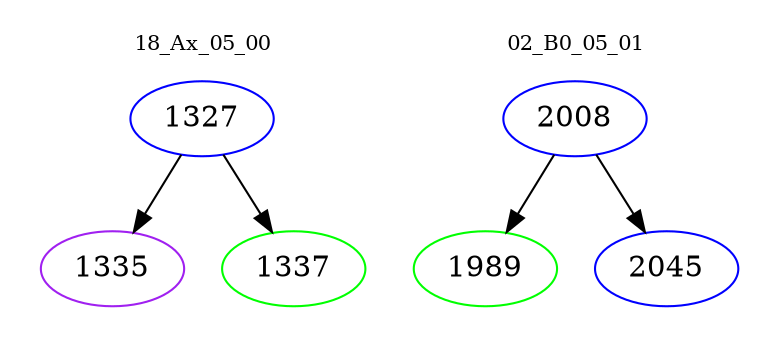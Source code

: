 digraph{
subgraph cluster_0 {
color = white
label = "18_Ax_05_00";
fontsize=10;
T0_1327 [label="1327", color="blue"]
T0_1327 -> T0_1335 [color="black"]
T0_1335 [label="1335", color="purple"]
T0_1327 -> T0_1337 [color="black"]
T0_1337 [label="1337", color="green"]
}
subgraph cluster_1 {
color = white
label = "02_B0_05_01";
fontsize=10;
T1_2008 [label="2008", color="blue"]
T1_2008 -> T1_1989 [color="black"]
T1_1989 [label="1989", color="green"]
T1_2008 -> T1_2045 [color="black"]
T1_2045 [label="2045", color="blue"]
}
}
